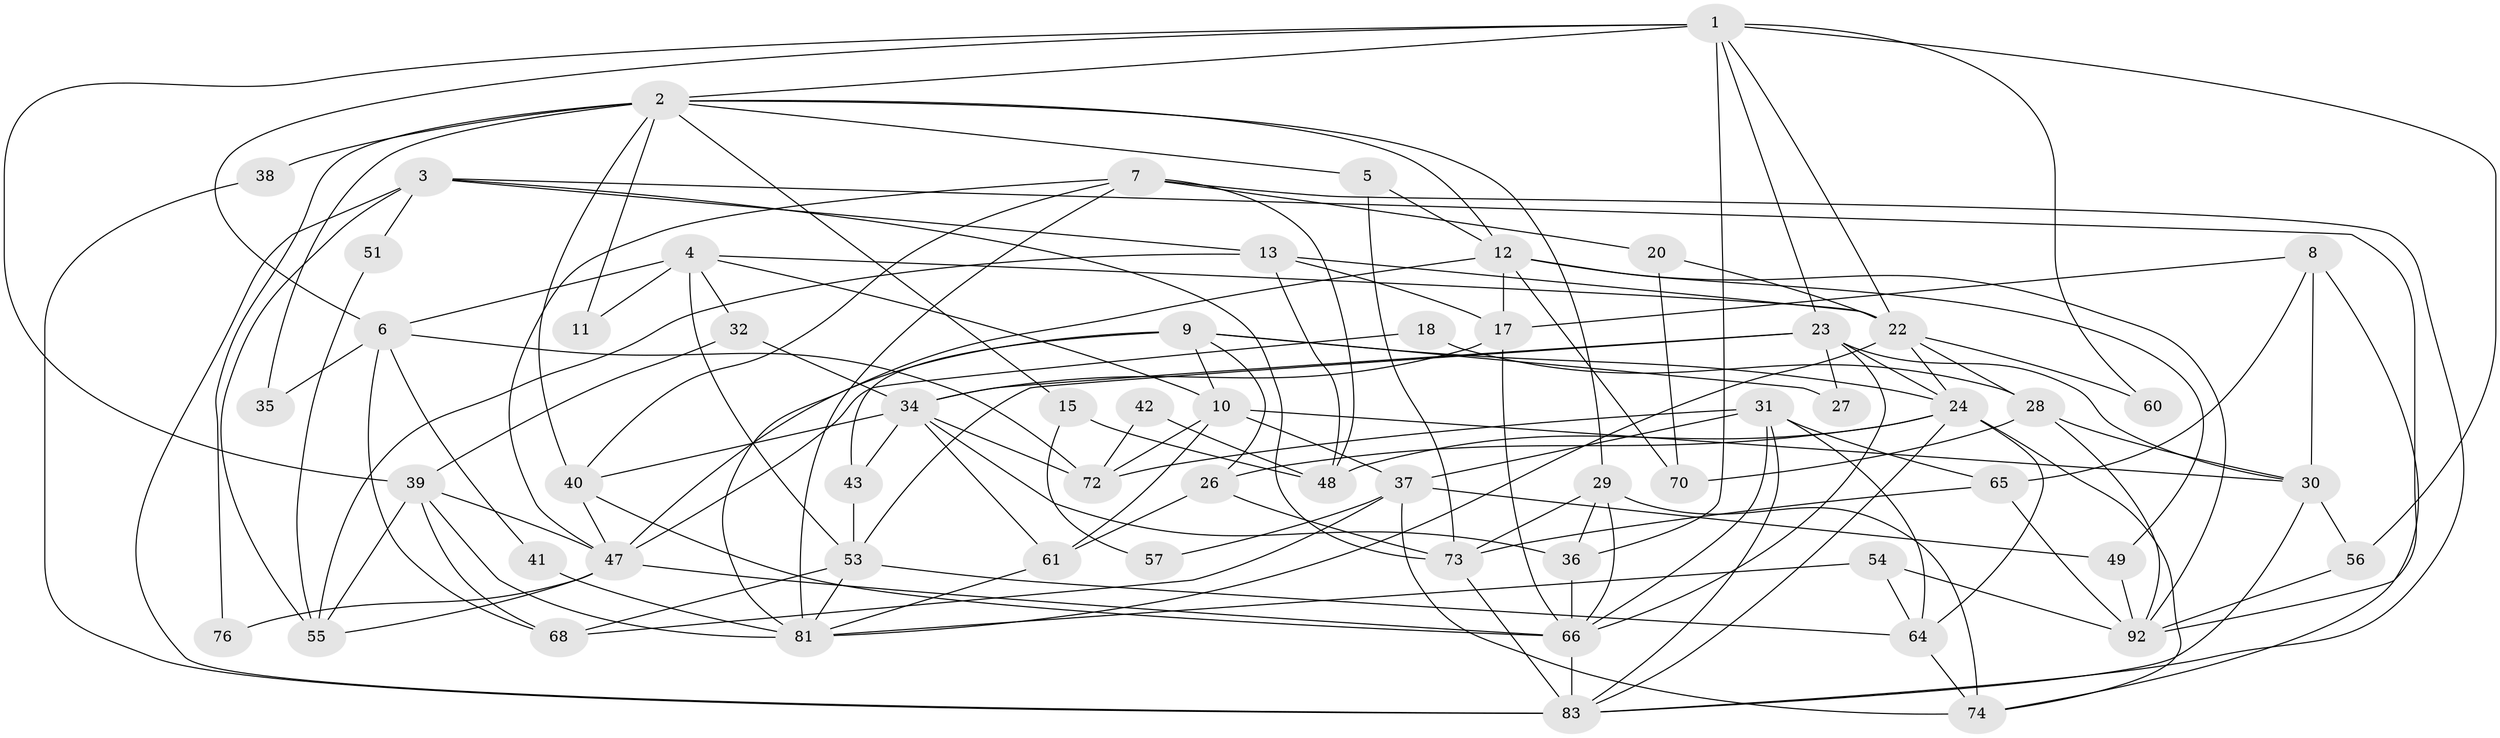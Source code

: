 // Generated by graph-tools (version 1.1) at 2025/52/02/27/25 19:52:06]
// undirected, 60 vertices, 145 edges
graph export_dot {
graph [start="1"]
  node [color=gray90,style=filled];
  1 [super="+71"];
  2 [super="+16"];
  3 [super="+25"];
  4 [super="+85"];
  5;
  6 [super="+33"];
  7 [super="+45"];
  8 [super="+19"];
  9 [super="+62"];
  10 [super="+59"];
  11;
  12 [super="+93"];
  13 [super="+14"];
  15;
  17 [super="+21"];
  18;
  20;
  22 [super="+63"];
  23 [super="+86"];
  24 [super="+75"];
  26 [super="+58"];
  27;
  28 [super="+52"];
  29;
  30 [super="+87"];
  31 [super="+90"];
  32;
  34 [super="+44"];
  35;
  36 [super="+89"];
  37 [super="+50"];
  38;
  39 [super="+79"];
  40 [super="+46"];
  41;
  42;
  43 [super="+69"];
  47 [super="+77"];
  48;
  49;
  51;
  53 [super="+67"];
  54;
  55;
  56;
  57;
  60;
  61;
  64;
  65 [super="+78"];
  66 [super="+84"];
  68 [super="+80"];
  70;
  72 [super="+91"];
  73;
  74;
  76;
  81 [super="+82"];
  83 [super="+88"];
  92 [super="+94"];
  1 -- 6 [weight=2];
  1 -- 56;
  1 -- 22;
  1 -- 2;
  1 -- 36;
  1 -- 39;
  1 -- 60;
  1 -- 23;
  2 -- 29;
  2 -- 12;
  2 -- 15;
  2 -- 38;
  2 -- 76;
  2 -- 35;
  2 -- 5;
  2 -- 40;
  2 -- 11;
  3 -- 51;
  3 -- 55;
  3 -- 73;
  3 -- 92;
  3 -- 83;
  3 -- 13;
  4 -- 10;
  4 -- 11;
  4 -- 22;
  4 -- 6;
  4 -- 32;
  4 -- 53;
  5 -- 73;
  5 -- 12;
  6 -- 41;
  6 -- 68;
  6 -- 35;
  6 -- 72;
  7 -- 20;
  7 -- 47;
  7 -- 81;
  7 -- 48;
  7 -- 40;
  7 -- 83;
  8 -- 74;
  8 -- 17;
  8 -- 65;
  8 -- 30;
  9 -- 10;
  9 -- 27;
  9 -- 26;
  9 -- 43;
  9 -- 47;
  9 -- 24;
  10 -- 72;
  10 -- 61;
  10 -- 37;
  10 -- 30;
  12 -- 17;
  12 -- 70;
  12 -- 81;
  12 -- 49;
  12 -- 92;
  13 -- 17 [weight=2];
  13 -- 48;
  13 -- 22;
  13 -- 55;
  15 -- 48;
  15 -- 57;
  17 -- 66 [weight=2];
  17 -- 34;
  18 -- 47;
  18 -- 28;
  20 -- 70;
  20 -- 22;
  22 -- 81;
  22 -- 60;
  22 -- 28 [weight=2];
  22 -- 24;
  23 -- 27;
  23 -- 30;
  23 -- 66;
  23 -- 34;
  23 -- 53;
  23 -- 24;
  24 -- 64;
  24 -- 74;
  24 -- 48;
  24 -- 83;
  24 -- 26;
  26 -- 73;
  26 -- 61;
  28 -- 70;
  28 -- 30;
  28 -- 92;
  29 -- 66;
  29 -- 74;
  29 -- 36;
  29 -- 73;
  30 -- 56;
  30 -- 83;
  31 -- 72;
  31 -- 66;
  31 -- 64;
  31 -- 65;
  31 -- 37;
  31 -- 83;
  32 -- 39;
  32 -- 34;
  34 -- 61;
  34 -- 43;
  34 -- 72 [weight=2];
  34 -- 36;
  34 -- 40;
  36 -- 66;
  37 -- 57;
  37 -- 74;
  37 -- 49;
  37 -- 68;
  38 -- 83;
  39 -- 47;
  39 -- 55;
  39 -- 81;
  39 -- 68;
  40 -- 66;
  40 -- 47;
  41 -- 81;
  42 -- 48;
  42 -- 72;
  43 -- 53;
  47 -- 55;
  47 -- 66;
  47 -- 76;
  49 -- 92 [weight=2];
  51 -- 55;
  53 -- 64;
  53 -- 81;
  53 -- 68;
  54 -- 81;
  54 -- 64;
  54 -- 92;
  56 -- 92;
  61 -- 81;
  64 -- 74;
  65 -- 73;
  65 -- 92;
  66 -- 83 [weight=2];
  73 -- 83;
}
